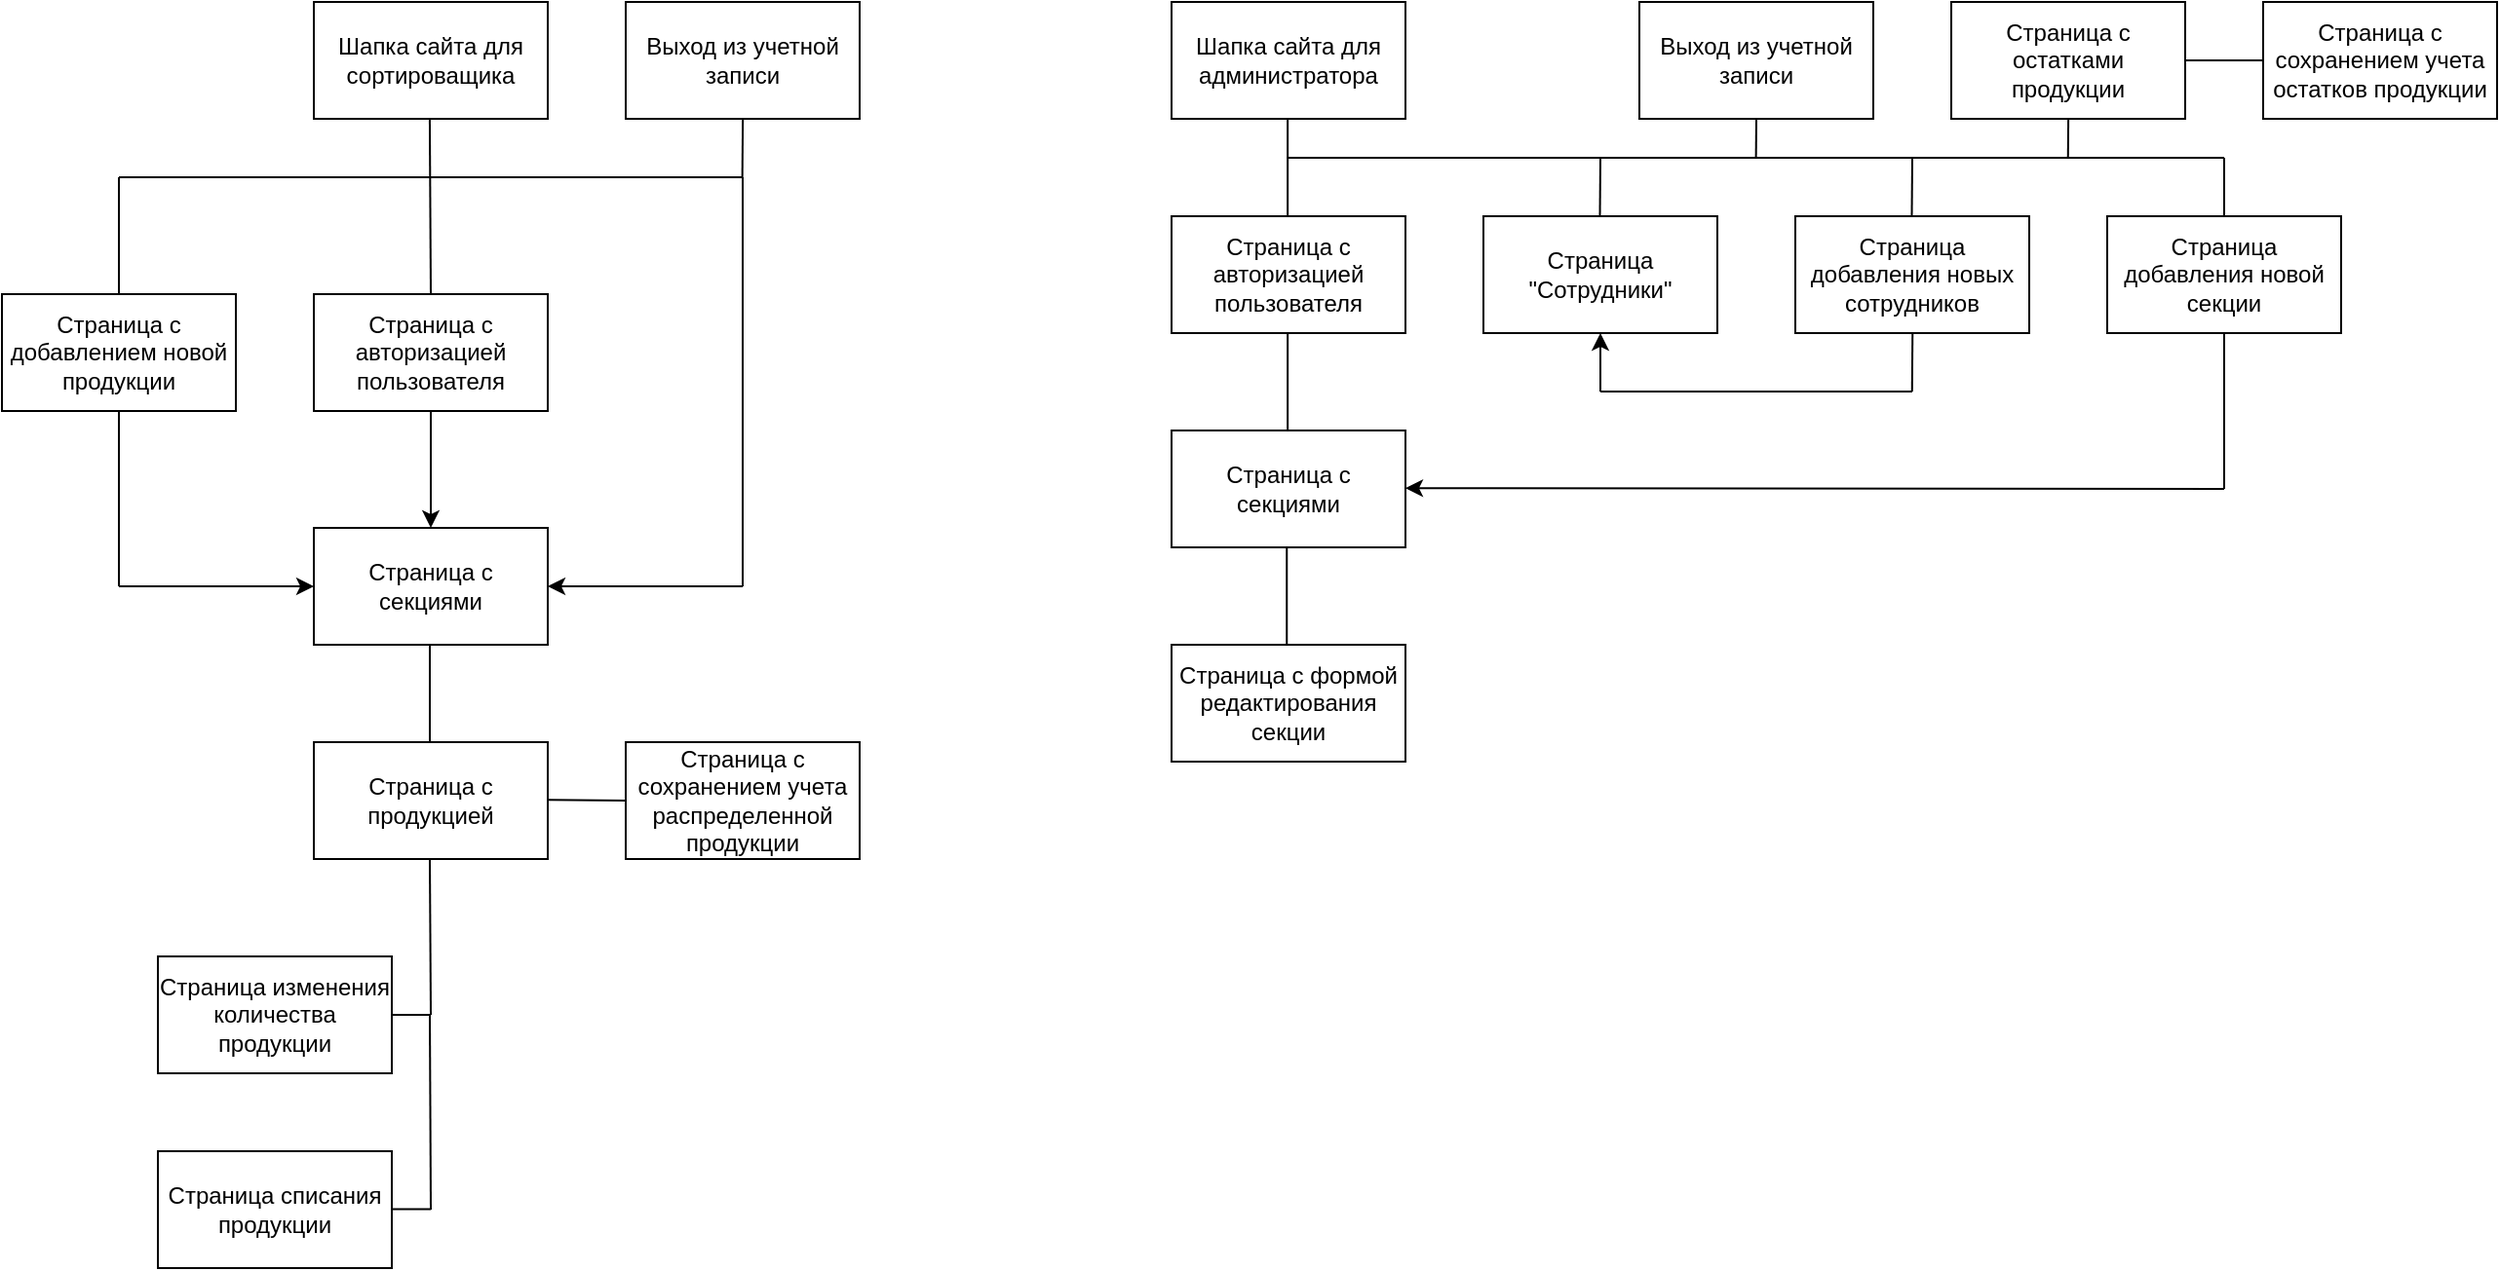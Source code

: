 <mxfile version="21.5.1" type="device">
  <diagram name="Страница 1" id="qJyD1IVkB_qfYlZ3L4AM">
    <mxGraphModel dx="3434" dy="1285" grid="1" gridSize="10" guides="1" tooltips="1" connect="1" arrows="1" fold="1" page="1" pageScale="1" pageWidth="827" pageHeight="1169" math="0" shadow="0">
      <root>
        <mxCell id="0" />
        <mxCell id="1" parent="0" />
        <mxCell id="bZppWB_cgH8agmTEyihN-1" value="Страница с авторизацией пользователя" style="rounded=0;whiteSpace=wrap;html=1;" parent="1" vertex="1">
          <mxGeometry x="140" y="180" width="120" height="60" as="geometry" />
        </mxCell>
        <mxCell id="bZppWB_cgH8agmTEyihN-2" value="Страница с добавлением новой продукции" style="rounded=0;whiteSpace=wrap;html=1;" parent="1" vertex="1">
          <mxGeometry x="-20" y="180" width="120" height="60" as="geometry" />
        </mxCell>
        <mxCell id="bZppWB_cgH8agmTEyihN-3" value="Страница списания продукции" style="rounded=0;whiteSpace=wrap;html=1;" parent="1" vertex="1">
          <mxGeometry x="60" y="620" width="120" height="60" as="geometry" />
        </mxCell>
        <mxCell id="bZppWB_cgH8agmTEyihN-4" value="Страница изменения количества продукции" style="rounded=0;whiteSpace=wrap;html=1;" parent="1" vertex="1">
          <mxGeometry x="60" y="520" width="120" height="60" as="geometry" />
        </mxCell>
        <mxCell id="bZppWB_cgH8agmTEyihN-5" value="Страница с продукцией" style="rounded=0;whiteSpace=wrap;html=1;" parent="1" vertex="1">
          <mxGeometry x="140" y="410" width="120" height="60" as="geometry" />
        </mxCell>
        <mxCell id="bZppWB_cgH8agmTEyihN-6" value="Страница с секциями" style="rounded=0;whiteSpace=wrap;html=1;" parent="1" vertex="1">
          <mxGeometry x="140" y="300" width="120" height="60" as="geometry" />
        </mxCell>
        <mxCell id="bZppWB_cgH8agmTEyihN-7" value="Страница добавления новой секции" style="rounded=0;whiteSpace=wrap;html=1;" parent="1" vertex="1">
          <mxGeometry x="1060" y="140" width="120" height="60" as="geometry" />
        </mxCell>
        <mxCell id="bZppWB_cgH8agmTEyihN-8" value="Страница добавления новых сотрудников" style="rounded=0;whiteSpace=wrap;html=1;" parent="1" vertex="1">
          <mxGeometry x="900" y="140" width="120" height="60" as="geometry" />
        </mxCell>
        <mxCell id="bZppWB_cgH8agmTEyihN-9" value="Страница с секциями" style="rounded=0;whiteSpace=wrap;html=1;" parent="1" vertex="1">
          <mxGeometry x="580" y="250" width="120" height="60" as="geometry" />
        </mxCell>
        <mxCell id="bZppWB_cgH8agmTEyihN-10" value="Страница с формой редактирования секции" style="rounded=0;whiteSpace=wrap;html=1;" parent="1" vertex="1">
          <mxGeometry x="580" y="360" width="120" height="60" as="geometry" />
        </mxCell>
        <mxCell id="bZppWB_cgH8agmTEyihN-11" value="Страница &quot;Сотрудники&quot;" style="rounded=0;whiteSpace=wrap;html=1;" parent="1" vertex="1">
          <mxGeometry x="740" y="140" width="120" height="60" as="geometry" />
        </mxCell>
        <mxCell id="bZppWB_cgH8agmTEyihN-14" value="" style="endArrow=none;html=1;rounded=0;" parent="1" edge="1">
          <mxGeometry width="50" height="50" relative="1" as="geometry">
            <mxPoint x="40" y="120" as="sourcePoint" />
            <mxPoint x="200" y="120" as="targetPoint" />
          </mxGeometry>
        </mxCell>
        <mxCell id="bZppWB_cgH8agmTEyihN-15" value="" style="endArrow=none;html=1;rounded=0;exitX=0.5;exitY=0;exitDx=0;exitDy=0;" parent="1" edge="1">
          <mxGeometry width="50" height="50" relative="1" as="geometry">
            <mxPoint x="199.5" y="410" as="sourcePoint" />
            <mxPoint x="199.5" y="360" as="targetPoint" />
          </mxGeometry>
        </mxCell>
        <mxCell id="bZppWB_cgH8agmTEyihN-16" value="" style="endArrow=none;html=1;rounded=0;" parent="1" edge="1">
          <mxGeometry width="50" height="50" relative="1" as="geometry">
            <mxPoint x="200" y="550" as="sourcePoint" />
            <mxPoint x="199.5" y="470" as="targetPoint" />
          </mxGeometry>
        </mxCell>
        <mxCell id="bZppWB_cgH8agmTEyihN-17" value="" style="endArrow=none;html=1;rounded=0;exitX=1;exitY=0.5;exitDx=0;exitDy=0;" parent="1" source="bZppWB_cgH8agmTEyihN-4" edge="1">
          <mxGeometry width="50" height="50" relative="1" as="geometry">
            <mxPoint x="230" y="620" as="sourcePoint" />
            <mxPoint x="200" y="550" as="targetPoint" />
          </mxGeometry>
        </mxCell>
        <mxCell id="bZppWB_cgH8agmTEyihN-19" value="" style="endArrow=none;html=1;rounded=0;" parent="1" edge="1">
          <mxGeometry width="50" height="50" relative="1" as="geometry">
            <mxPoint x="40" y="180" as="sourcePoint" />
            <mxPoint x="40" y="120" as="targetPoint" />
          </mxGeometry>
        </mxCell>
        <mxCell id="bZppWB_cgH8agmTEyihN-20" value="" style="endArrow=none;html=1;rounded=0;" parent="1" edge="1">
          <mxGeometry width="50" height="50" relative="1" as="geometry">
            <mxPoint x="200" y="650" as="sourcePoint" />
            <mxPoint x="199.5" y="550" as="targetPoint" />
          </mxGeometry>
        </mxCell>
        <mxCell id="bZppWB_cgH8agmTEyihN-21" value="" style="endArrow=none;html=1;rounded=0;exitX=1;exitY=0.5;exitDx=0;exitDy=0;" parent="1" edge="1">
          <mxGeometry width="50" height="50" relative="1" as="geometry">
            <mxPoint x="180" y="649.76" as="sourcePoint" />
            <mxPoint x="200" y="649.76" as="targetPoint" />
          </mxGeometry>
        </mxCell>
        <mxCell id="bZppWB_cgH8agmTEyihN-23" value="" style="endArrow=none;html=1;rounded=0;exitX=0.5;exitY=0;exitDx=0;exitDy=0;" parent="1" edge="1">
          <mxGeometry width="50" height="50" relative="1" as="geometry">
            <mxPoint x="639.57" y="250" as="sourcePoint" />
            <mxPoint x="639.57" y="200" as="targetPoint" />
          </mxGeometry>
        </mxCell>
        <mxCell id="bZppWB_cgH8agmTEyihN-29" value="Шапка сайта для сортироващика" style="rounded=0;whiteSpace=wrap;html=1;" parent="1" vertex="1">
          <mxGeometry x="140" y="30" width="120" height="60" as="geometry" />
        </mxCell>
        <mxCell id="bZppWB_cgH8agmTEyihN-33" value="Шапка сайта для администратора" style="rounded=0;whiteSpace=wrap;html=1;" parent="1" vertex="1">
          <mxGeometry x="580" y="30" width="120" height="60" as="geometry" />
        </mxCell>
        <mxCell id="bZppWB_cgH8agmTEyihN-34" value="" style="endArrow=none;html=1;rounded=0;exitX=0.5;exitY=0;exitDx=0;exitDy=0;" parent="1" edge="1" source="bZppWB_cgH8agmTEyihN-1">
          <mxGeometry width="50" height="50" relative="1" as="geometry">
            <mxPoint x="199.47" y="140" as="sourcePoint" />
            <mxPoint x="199.47" y="90" as="targetPoint" />
          </mxGeometry>
        </mxCell>
        <mxCell id="bZppWB_cgH8agmTEyihN-35" value="" style="endArrow=none;html=1;rounded=0;exitX=0.5;exitY=0;exitDx=0;exitDy=0;" parent="1" edge="1">
          <mxGeometry width="50" height="50" relative="1" as="geometry">
            <mxPoint x="639.57" y="140" as="sourcePoint" />
            <mxPoint x="639.57" y="90" as="targetPoint" />
          </mxGeometry>
        </mxCell>
        <mxCell id="bZppWB_cgH8agmTEyihN-36" value="" style="endArrow=none;html=1;rounded=0;" parent="1" edge="1">
          <mxGeometry width="50" height="50" relative="1" as="geometry">
            <mxPoint x="40" y="330" as="sourcePoint" />
            <mxPoint x="40" y="240" as="targetPoint" />
          </mxGeometry>
        </mxCell>
        <mxCell id="bZppWB_cgH8agmTEyihN-38" value="" style="endArrow=none;html=1;rounded=0;exitX=0.5;exitY=0;exitDx=0;exitDy=0;" parent="1" edge="1">
          <mxGeometry width="50" height="50" relative="1" as="geometry">
            <mxPoint x="639.13" y="360" as="sourcePoint" />
            <mxPoint x="639.13" y="310" as="targetPoint" />
          </mxGeometry>
        </mxCell>
        <mxCell id="oNu87VnfktEAPIrRcmoS-4" value="" style="endArrow=none;html=1;rounded=0;" edge="1" parent="1">
          <mxGeometry width="50" height="50" relative="1" as="geometry">
            <mxPoint x="200" y="120.0" as="sourcePoint" />
            <mxPoint x="360" y="120.0" as="targetPoint" />
          </mxGeometry>
        </mxCell>
        <mxCell id="oNu87VnfktEAPIrRcmoS-5" value="" style="endArrow=none;html=1;rounded=0;" edge="1" parent="1">
          <mxGeometry width="50" height="50" relative="1" as="geometry">
            <mxPoint x="360" y="330" as="sourcePoint" />
            <mxPoint x="360" y="120" as="targetPoint" />
          </mxGeometry>
        </mxCell>
        <mxCell id="oNu87VnfktEAPIrRcmoS-7" value="" style="endArrow=classic;html=1;rounded=0;exitX=0.5;exitY=1;exitDx=0;exitDy=0;entryX=0.5;entryY=0;entryDx=0;entryDy=0;" edge="1" parent="1" source="bZppWB_cgH8agmTEyihN-1" target="bZppWB_cgH8agmTEyihN-6">
          <mxGeometry width="50" height="50" relative="1" as="geometry">
            <mxPoint x="170" y="250" as="sourcePoint" />
            <mxPoint x="220" y="200" as="targetPoint" />
          </mxGeometry>
        </mxCell>
        <mxCell id="oNu87VnfktEAPIrRcmoS-8" value="" style="endArrow=classic;html=1;rounded=0;entryX=1;entryY=0.5;entryDx=0;entryDy=0;" edge="1" parent="1" target="bZppWB_cgH8agmTEyihN-6">
          <mxGeometry width="50" height="50" relative="1" as="geometry">
            <mxPoint x="360" y="330" as="sourcePoint" />
            <mxPoint x="210" y="310" as="targetPoint" />
          </mxGeometry>
        </mxCell>
        <mxCell id="oNu87VnfktEAPIrRcmoS-9" value="" style="endArrow=classic;html=1;rounded=0;entryX=0;entryY=0.5;entryDx=0;entryDy=0;" edge="1" parent="1" target="bZppWB_cgH8agmTEyihN-6">
          <mxGeometry width="50" height="50" relative="1" as="geometry">
            <mxPoint x="40" y="330" as="sourcePoint" />
            <mxPoint x="270" y="340" as="targetPoint" />
          </mxGeometry>
        </mxCell>
        <mxCell id="oNu87VnfktEAPIrRcmoS-15" value="Страница с авторизацией пользователя" style="rounded=0;whiteSpace=wrap;html=1;" vertex="1" parent="1">
          <mxGeometry x="580" y="140" width="120" height="60" as="geometry" />
        </mxCell>
        <mxCell id="oNu87VnfktEAPIrRcmoS-16" value="" style="endArrow=none;html=1;rounded=0;" edge="1" parent="1">
          <mxGeometry width="50" height="50" relative="1" as="geometry">
            <mxPoint x="1120" y="110" as="sourcePoint" />
            <mxPoint x="640" y="110" as="targetPoint" />
          </mxGeometry>
        </mxCell>
        <mxCell id="oNu87VnfktEAPIrRcmoS-17" value="" style="endArrow=none;html=1;rounded=0;exitX=0.5;exitY=0;exitDx=0;exitDy=0;" edge="1" parent="1">
          <mxGeometry width="50" height="50" relative="1" as="geometry">
            <mxPoint x="799.75" y="140" as="sourcePoint" />
            <mxPoint x="800" y="110" as="targetPoint" />
          </mxGeometry>
        </mxCell>
        <mxCell id="oNu87VnfktEAPIrRcmoS-18" value="" style="endArrow=none;html=1;rounded=0;exitX=0.5;exitY=0;exitDx=0;exitDy=0;" edge="1" parent="1">
          <mxGeometry width="50" height="50" relative="1" as="geometry">
            <mxPoint x="959.75" y="140" as="sourcePoint" />
            <mxPoint x="960" y="110" as="targetPoint" />
          </mxGeometry>
        </mxCell>
        <mxCell id="oNu87VnfktEAPIrRcmoS-19" value="" style="endArrow=none;html=1;rounded=0;entryX=0.5;entryY=0;entryDx=0;entryDy=0;" edge="1" parent="1" target="bZppWB_cgH8agmTEyihN-7">
          <mxGeometry width="50" height="50" relative="1" as="geometry">
            <mxPoint x="1120" y="110" as="sourcePoint" />
            <mxPoint x="970" y="120" as="targetPoint" />
          </mxGeometry>
        </mxCell>
        <mxCell id="oNu87VnfktEAPIrRcmoS-20" value="Страница с остатками продукции" style="rounded=0;whiteSpace=wrap;html=1;" vertex="1" parent="1">
          <mxGeometry x="980" y="30" width="120" height="60" as="geometry" />
        </mxCell>
        <mxCell id="oNu87VnfktEAPIrRcmoS-22" value="Страница с сохранением учета распределенной продукции" style="rounded=0;whiteSpace=wrap;html=1;" vertex="1" parent="1">
          <mxGeometry x="300" y="410" width="120" height="60" as="geometry" />
        </mxCell>
        <mxCell id="oNu87VnfktEAPIrRcmoS-24" value="" style="endArrow=none;html=1;rounded=0;" edge="1" parent="1">
          <mxGeometry width="50" height="50" relative="1" as="geometry">
            <mxPoint x="300" y="440" as="sourcePoint" />
            <mxPoint x="260" y="439.64" as="targetPoint" />
          </mxGeometry>
        </mxCell>
        <mxCell id="oNu87VnfktEAPIrRcmoS-26" value="Страница с сохранением учета остатков продукции" style="rounded=0;whiteSpace=wrap;html=1;" vertex="1" parent="1">
          <mxGeometry x="1140" y="30" width="120" height="60" as="geometry" />
        </mxCell>
        <mxCell id="oNu87VnfktEAPIrRcmoS-27" value="" style="endArrow=none;html=1;rounded=0;exitX=0;exitY=0.5;exitDx=0;exitDy=0;entryX=1;entryY=0.5;entryDx=0;entryDy=0;" edge="1" parent="1" source="oNu87VnfktEAPIrRcmoS-26" target="oNu87VnfktEAPIrRcmoS-20">
          <mxGeometry width="50" height="50" relative="1" as="geometry">
            <mxPoint x="1199.7" y="250" as="sourcePoint" />
            <mxPoint x="1199.7" y="200" as="targetPoint" />
          </mxGeometry>
        </mxCell>
        <mxCell id="oNu87VnfktEAPIrRcmoS-28" value="" style="endArrow=none;html=1;rounded=0;exitX=0.5;exitY=1;exitDx=0;exitDy=0;" edge="1" parent="1" source="bZppWB_cgH8agmTEyihN-7">
          <mxGeometry width="50" height="50" relative="1" as="geometry">
            <mxPoint x="1130" y="120" as="sourcePoint" />
            <mxPoint x="1120" y="280" as="targetPoint" />
          </mxGeometry>
        </mxCell>
        <mxCell id="oNu87VnfktEAPIrRcmoS-29" value="" style="endArrow=classic;html=1;rounded=0;entryX=1;entryY=0.5;entryDx=0;entryDy=0;" edge="1" parent="1">
          <mxGeometry width="50" height="50" relative="1" as="geometry">
            <mxPoint x="1120" y="280" as="sourcePoint" />
            <mxPoint x="700" y="279.63" as="targetPoint" />
          </mxGeometry>
        </mxCell>
        <mxCell id="oNu87VnfktEAPIrRcmoS-30" value="" style="endArrow=none;html=1;rounded=0;exitX=0.5;exitY=0;exitDx=0;exitDy=0;" edge="1" parent="1">
          <mxGeometry width="50" height="50" relative="1" as="geometry">
            <mxPoint x="959.88" y="230" as="sourcePoint" />
            <mxPoint x="960.13" y="200" as="targetPoint" />
          </mxGeometry>
        </mxCell>
        <mxCell id="oNu87VnfktEAPIrRcmoS-31" value="" style="endArrow=none;html=1;rounded=0;" edge="1" parent="1">
          <mxGeometry width="50" height="50" relative="1" as="geometry">
            <mxPoint x="800" y="230" as="sourcePoint" />
            <mxPoint x="960" y="230" as="targetPoint" />
          </mxGeometry>
        </mxCell>
        <mxCell id="oNu87VnfktEAPIrRcmoS-32" value="" style="endArrow=classic;html=1;rounded=0;entryX=0.5;entryY=1;entryDx=0;entryDy=0;" edge="1" parent="1" target="bZppWB_cgH8agmTEyihN-11">
          <mxGeometry width="50" height="50" relative="1" as="geometry">
            <mxPoint x="800" y="230" as="sourcePoint" />
            <mxPoint x="210" y="310" as="targetPoint" />
          </mxGeometry>
        </mxCell>
        <mxCell id="oNu87VnfktEAPIrRcmoS-33" value="Выход из учетной записи" style="rounded=0;whiteSpace=wrap;html=1;" vertex="1" parent="1">
          <mxGeometry x="300" y="30" width="120" height="60" as="geometry" />
        </mxCell>
        <mxCell id="oNu87VnfktEAPIrRcmoS-34" value="" style="endArrow=none;html=1;rounded=0;exitX=0.5;exitY=0;exitDx=0;exitDy=0;" edge="1" parent="1">
          <mxGeometry width="50" height="50" relative="1" as="geometry">
            <mxPoint x="359.82" y="120" as="sourcePoint" />
            <mxPoint x="360.07" y="90" as="targetPoint" />
          </mxGeometry>
        </mxCell>
        <mxCell id="oNu87VnfktEAPIrRcmoS-37" value="Выход из учетной записи" style="rounded=0;whiteSpace=wrap;html=1;" vertex="1" parent="1">
          <mxGeometry x="820" y="30" width="120" height="60" as="geometry" />
        </mxCell>
        <mxCell id="oNu87VnfktEAPIrRcmoS-38" value="" style="endArrow=none;html=1;rounded=0;exitX=0.5;exitY=0;exitDx=0;exitDy=0;" edge="1" parent="1">
          <mxGeometry width="50" height="50" relative="1" as="geometry">
            <mxPoint x="879.82" y="110" as="sourcePoint" />
            <mxPoint x="880" y="90" as="targetPoint" />
          </mxGeometry>
        </mxCell>
        <mxCell id="oNu87VnfktEAPIrRcmoS-39" value="" style="endArrow=none;html=1;rounded=0;exitX=0.5;exitY=0;exitDx=0;exitDy=0;" edge="1" parent="1">
          <mxGeometry width="50" height="50" relative="1" as="geometry">
            <mxPoint x="1039.88" y="110" as="sourcePoint" />
            <mxPoint x="1040.06" y="90" as="targetPoint" />
          </mxGeometry>
        </mxCell>
      </root>
    </mxGraphModel>
  </diagram>
</mxfile>
